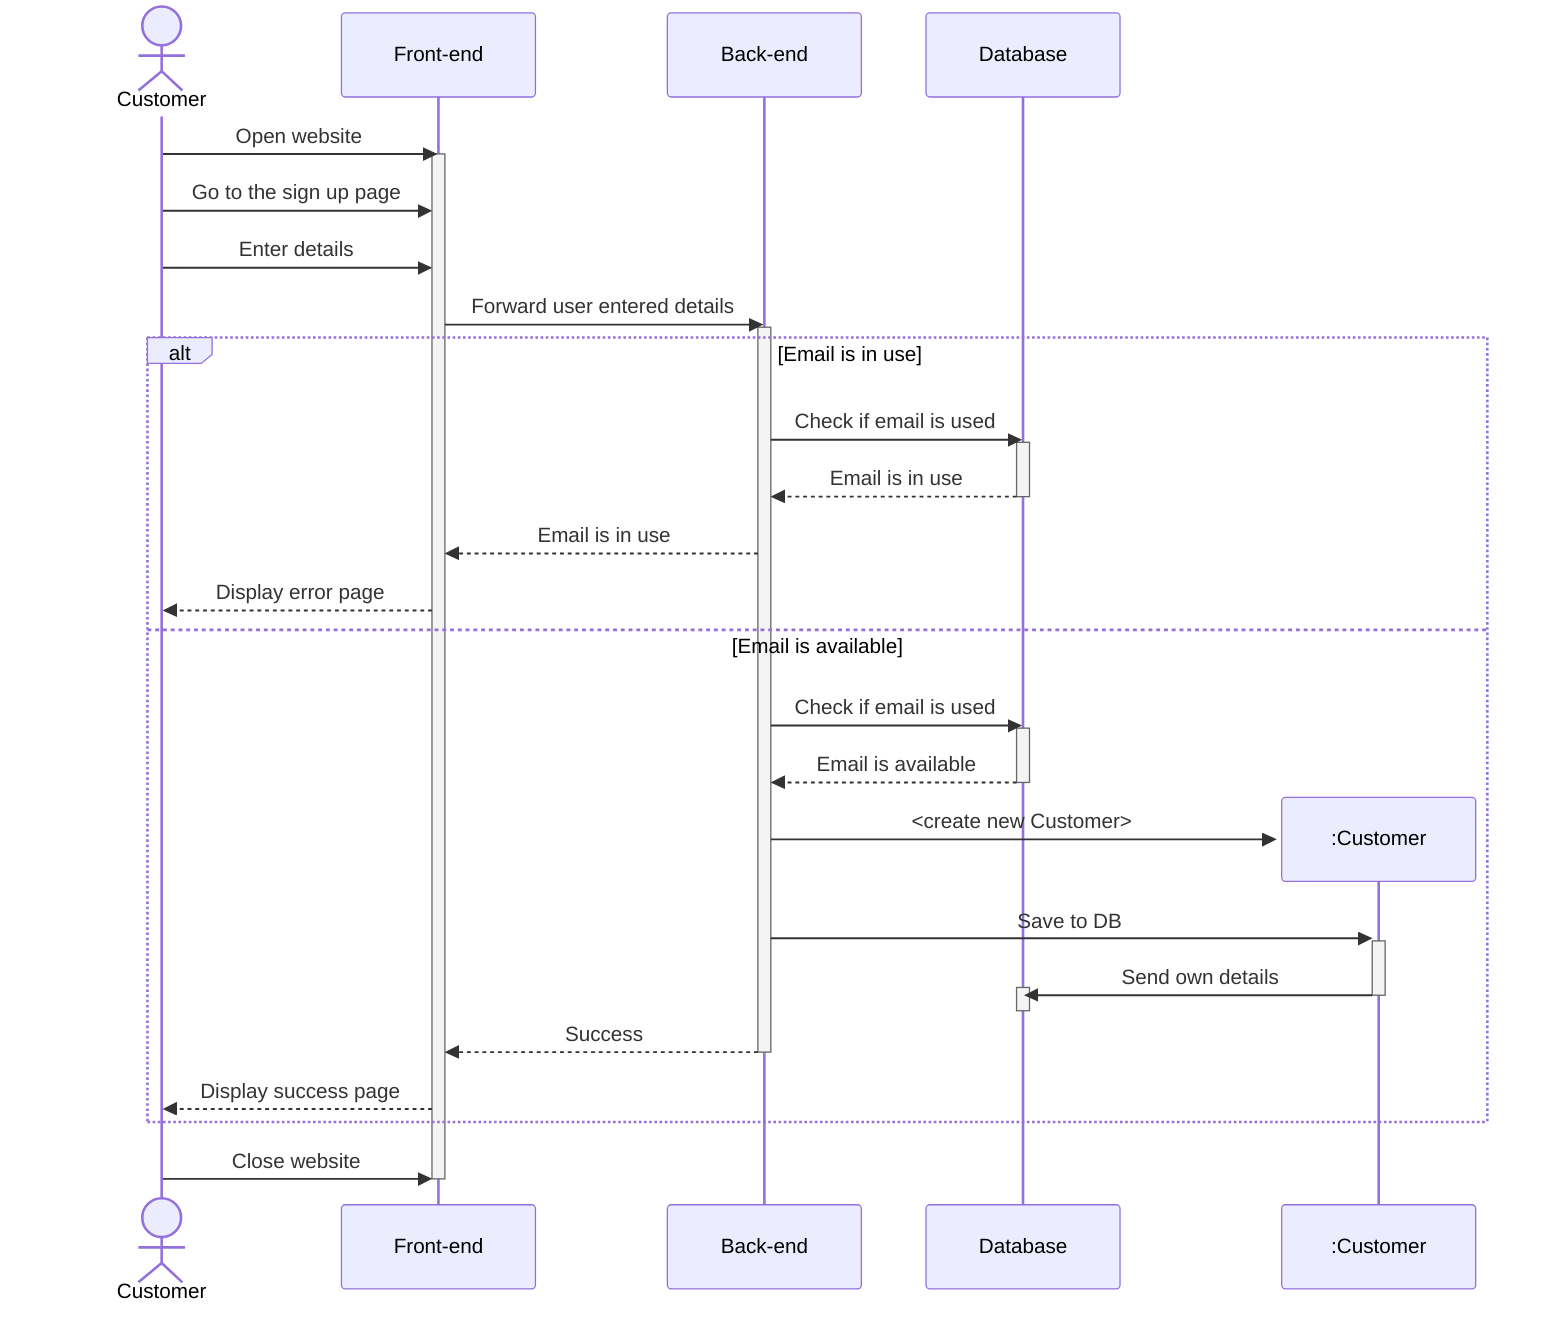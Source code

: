 sequenceDiagram
    actor Customer
    participant FE as Front-end
    participant BE as Back-end

    Customer ->> FE: Open website
    activate FE
    Customer ->> FE: Go to the sign up page
    Customer ->> FE: Enter details
    FE ->> BE: Forward user entered details
    activate BE
    alt Email is in use
        BE ->> DB: Check if email is used
        activate DB
        DB -->> BE: Email is in use
        deactivate DB
        BE -->> FE: Email is in use
        FE -->> Customer: Display error page
    else Email is available
        BE ->> DB: Check if email is used
        activate DB
        DB -->> BE: Email is available
        deactivate DB
        create participant CustomerObj as :Customer
        BE ->> CustomerObj: <create new Customer>
        BE ->>+ CustomerObj: Save to DB
        CustomerObj ->>- DB: Send own details
        activate DB
        deactivate DB
        BE -->>- FE: Success
        FE -->> Customer: Display success page
    end
    Customer ->> FE: Close website
    deactivate FE

    participant DB as Database